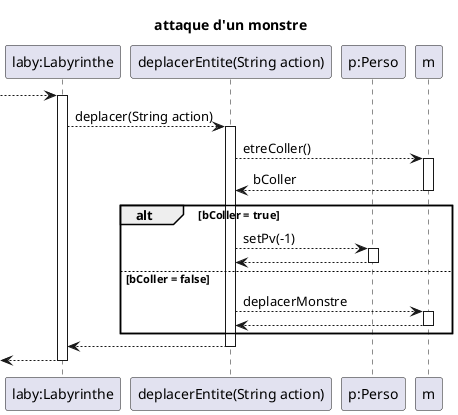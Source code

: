 @startuml

title attaque d'un monstre
participant "laby:Labyrinthe" as laby
participant "deplacerEntite(String action)" as deplacer
--> laby
participant "p:Perso" as perso
activate laby

  laby --> deplacer : deplacer(String action)
    activate deplacer
      deplacer  --> m : etreColler()
          activate m
          m --> deplacer : bColler
          deactivate m
      alt bColler = true

        deplacer --> perso : setPv(-1)
        activate perso
        perso --> deplacer
        deactivate perso
      else bColler = false
        deplacer --> m : deplacerMonstre
        activate m
        m --> deplacer
        deactivate m

      end
      laby <-- deplacer
    deactivate deplacer
  <-- laby
deactivate laby


@enduml